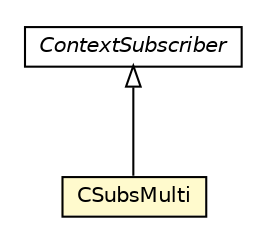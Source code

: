 #!/usr/local/bin/dot
#
# Class diagram 
# Generated by UMLGraph version R5_6-24-gf6e263 (http://www.umlgraph.org/)
#

digraph G {
	edge [fontname="Helvetica",fontsize=10,labelfontname="Helvetica",labelfontsize=10];
	node [fontname="Helvetica",fontsize=10,shape=plaintext];
	nodesep=0.25;
	ranksep=0.5;
	// org.universAAL.middleware.context.ContextSubscriber
	c2459438 [label=<<table title="org.universAAL.middleware.context.ContextSubscriber" border="0" cellborder="1" cellspacing="0" cellpadding="2" port="p" href="../../middleware/context/ContextSubscriber.html">
		<tr><td><table border="0" cellspacing="0" cellpadding="1">
<tr><td align="center" balign="center"><font face="Helvetica-Oblique"> ContextSubscriber </font></td></tr>
		</table></td></tr>
		</table>>, URL="../../middleware/context/ContextSubscriber.html", fontname="Helvetica", fontcolor="black", fontsize=10.0];
	// org.universAAL.context.reasoner.CSubsMulti
	c2460411 [label=<<table title="org.universAAL.context.reasoner.CSubsMulti" border="0" cellborder="1" cellspacing="0" cellpadding="2" port="p" bgcolor="lemonChiffon" href="./CSubsMulti.html">
		<tr><td><table border="0" cellspacing="0" cellpadding="1">
<tr><td align="center" balign="center"> CSubsMulti </td></tr>
		</table></td></tr>
		</table>>, URL="./CSubsMulti.html", fontname="Helvetica", fontcolor="black", fontsize=10.0];
	//org.universAAL.context.reasoner.CSubsMulti extends org.universAAL.middleware.context.ContextSubscriber
	c2459438:p -> c2460411:p [dir=back,arrowtail=empty];
}

